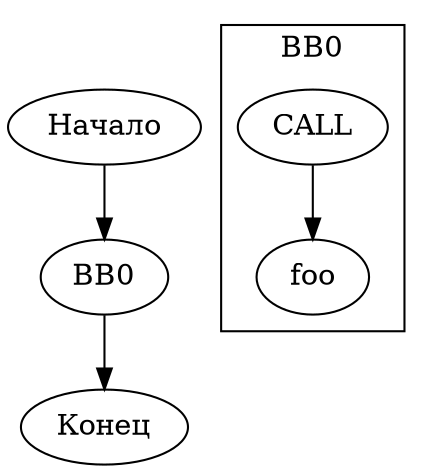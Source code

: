 digraph G {
    rankdir=TB;
    start [label="Начало"];
    end [label="Конец"];
    node0 [label="BB0"];
    start -> node0;
    node0 -> end;
subgraph cluster_0 {
    label="BB0";
    cluster_0_node2480504000 [label="CALL"];
    cluster_0_node2480503688 [label="foo"];
    cluster_0_node2480504000 -> cluster_0_node2480503688;
}
}
